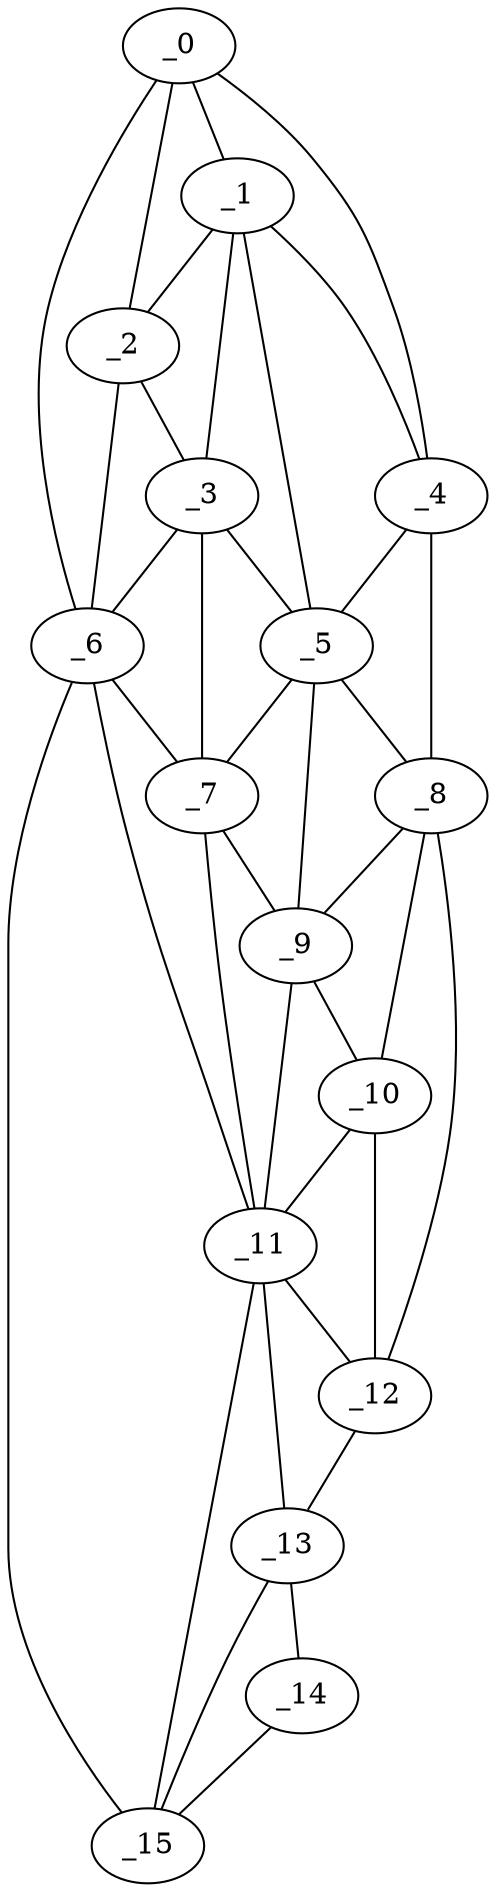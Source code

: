 graph "obj82__80.gxl" {
	_0	 [x=29,
		y=29];
	_1	 [x=35,
		y=34];
	_0 -- _1	 [valence=1];
	_2	 [x=37,
		y=25];
	_0 -- _2	 [valence=1];
	_4	 [x=42,
		y=47];
	_0 -- _4	 [valence=1];
	_6	 [x=50,
		y=17];
	_0 -- _6	 [valence=1];
	_1 -- _2	 [valence=2];
	_3	 [x=42,
		y=28];
	_1 -- _3	 [valence=1];
	_1 -- _4	 [valence=2];
	_5	 [x=49,
		y=37];
	_1 -- _5	 [valence=1];
	_2 -- _3	 [valence=2];
	_2 -- _6	 [valence=1];
	_3 -- _5	 [valence=2];
	_3 -- _6	 [valence=2];
	_7	 [x=57,
		y=22];
	_3 -- _7	 [valence=2];
	_4 -- _5	 [valence=2];
	_8	 [x=59,
		y=53];
	_4 -- _8	 [valence=1];
	_5 -- _7	 [valence=2];
	_5 -- _8	 [valence=2];
	_9	 [x=63,
		y=43];
	_5 -- _9	 [valence=1];
	_6 -- _7	 [valence=2];
	_11	 [x=81,
		y=32];
	_6 -- _11	 [valence=2];
	_15	 [x=108,
		y=38];
	_6 -- _15	 [valence=1];
	_7 -- _9	 [valence=2];
	_7 -- _11	 [valence=1];
	_8 -- _9	 [valence=2];
	_10	 [x=76,
		y=44];
	_8 -- _10	 [valence=1];
	_12	 [x=87,
		y=55];
	_8 -- _12	 [valence=1];
	_9 -- _10	 [valence=2];
	_9 -- _11	 [valence=2];
	_10 -- _11	 [valence=1];
	_10 -- _12	 [valence=2];
	_11 -- _12	 [valence=2];
	_13	 [x=100,
		y=54];
	_11 -- _13	 [valence=2];
	_11 -- _15	 [valence=1];
	_12 -- _13	 [valence=1];
	_14	 [x=107,
		y=48];
	_13 -- _14	 [valence=1];
	_13 -- _15	 [valence=2];
	_14 -- _15	 [valence=1];
}
